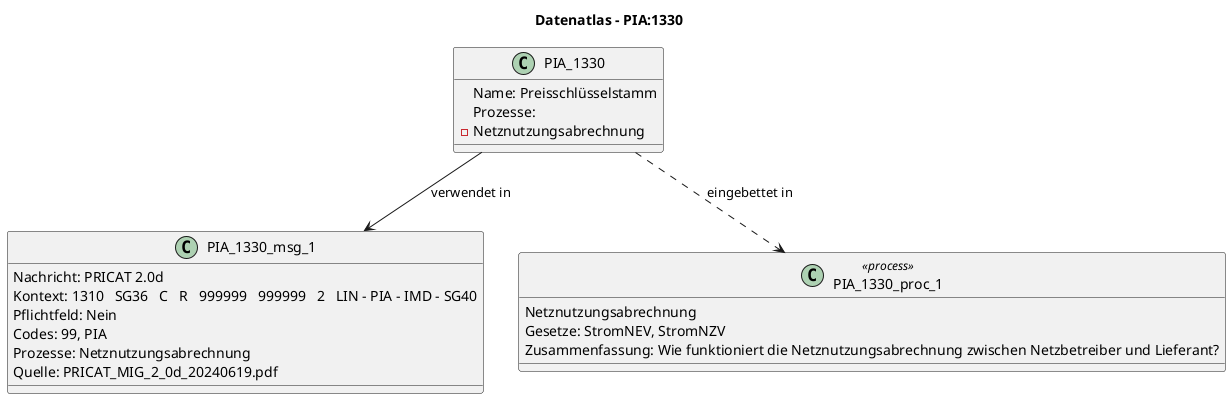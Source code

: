 @startuml
title Datenatlas – PIA:1330
class PIA_1330 {
  Name: Preisschlüsselstamm
  Prozesse:
    - Netznutzungsabrechnung
}
class PIA_1330_msg_1 {
  Nachricht: PRICAT 2.0d
  Kontext: 1310   SG36   C   R   999999   999999   2   LIN - PIA - IMD - SG40
  Pflichtfeld: Nein
  Codes: 99, PIA
  Prozesse: Netznutzungsabrechnung
  Quelle: PRICAT_MIG_2_0d_20240619.pdf
}
PIA_1330 --> PIA_1330_msg_1 : verwendet in
class PIA_1330_proc_1 <<process>> {
  Netznutzungsabrechnung
  Gesetze: StromNEV, StromNZV
  Zusammenfassung: Wie funktioniert die Netznutzungsabrechnung zwischen Netzbetreiber und Lieferant?
}
PIA_1330 ..> PIA_1330_proc_1 : eingebettet in
@enduml